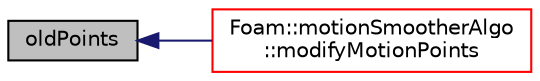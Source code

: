 digraph "oldPoints"
{
  bgcolor="transparent";
  edge [fontname="Helvetica",fontsize="10",labelfontname="Helvetica",labelfontsize="10"];
  node [fontname="Helvetica",fontsize="10",shape=record];
  rankdir="LR";
  Node1 [label="oldPoints",height=0.2,width=0.4,color="black", fillcolor="grey75", style="filled", fontcolor="black"];
  Node1 -> Node2 [dir="back",color="midnightblue",fontsize="10",style="solid",fontname="Helvetica"];
  Node2 [label="Foam::motionSmootherAlgo\l::modifyMotionPoints",height=0.2,width=0.4,color="red",URL="$a01565.html#a97c706cc758ca249755daf56fcbd44b3",tooltip="Apply optional point constraint (2d correction) "];
}
